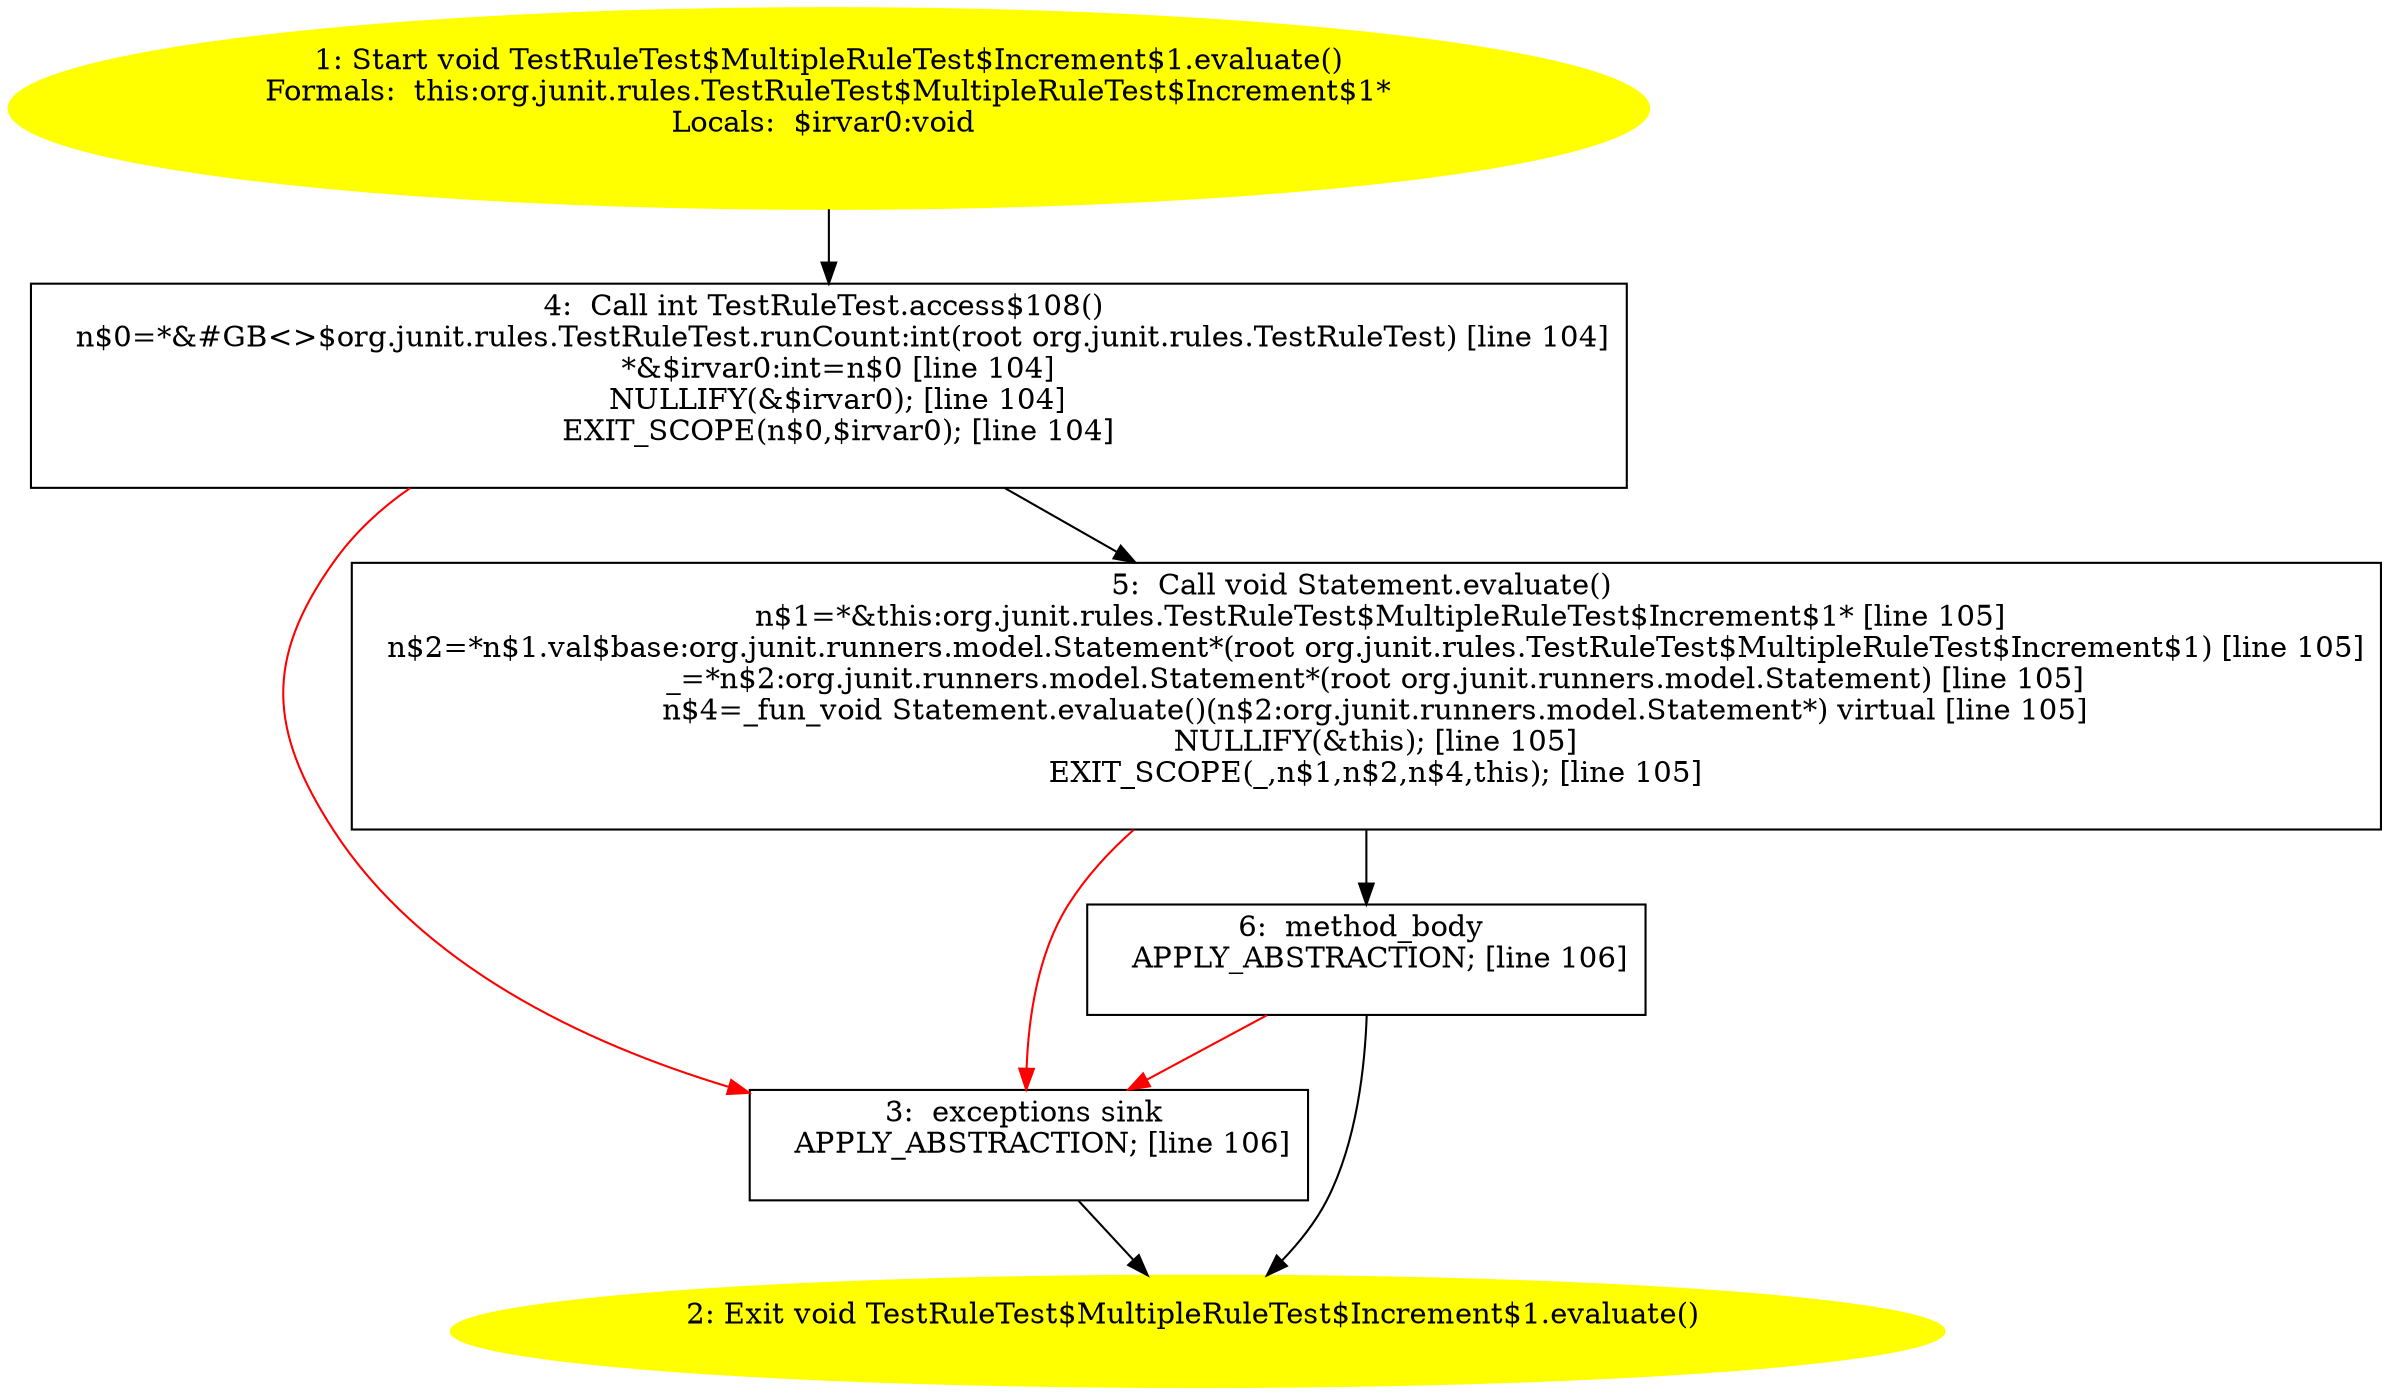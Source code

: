 /* @generated */
digraph cfg {
"org.junit.rules.TestRuleTest$MultipleRuleTest$Increment$1.evaluate():void.60da2980bafbc7d43ad4538d9960b71d_1" [label="1: Start void TestRuleTest$MultipleRuleTest$Increment$1.evaluate()\nFormals:  this:org.junit.rules.TestRuleTest$MultipleRuleTest$Increment$1*\nLocals:  $irvar0:void \n  " color=yellow style=filled]
	

	 "org.junit.rules.TestRuleTest$MultipleRuleTest$Increment$1.evaluate():void.60da2980bafbc7d43ad4538d9960b71d_1" -> "org.junit.rules.TestRuleTest$MultipleRuleTest$Increment$1.evaluate():void.60da2980bafbc7d43ad4538d9960b71d_4" ;
"org.junit.rules.TestRuleTest$MultipleRuleTest$Increment$1.evaluate():void.60da2980bafbc7d43ad4538d9960b71d_2" [label="2: Exit void TestRuleTest$MultipleRuleTest$Increment$1.evaluate() \n  " color=yellow style=filled]
	

"org.junit.rules.TestRuleTest$MultipleRuleTest$Increment$1.evaluate():void.60da2980bafbc7d43ad4538d9960b71d_3" [label="3:  exceptions sink \n   APPLY_ABSTRACTION; [line 106]\n " shape="box"]
	

	 "org.junit.rules.TestRuleTest$MultipleRuleTest$Increment$1.evaluate():void.60da2980bafbc7d43ad4538d9960b71d_3" -> "org.junit.rules.TestRuleTest$MultipleRuleTest$Increment$1.evaluate():void.60da2980bafbc7d43ad4538d9960b71d_2" ;
"org.junit.rules.TestRuleTest$MultipleRuleTest$Increment$1.evaluate():void.60da2980bafbc7d43ad4538d9960b71d_4" [label="4:  Call int TestRuleTest.access$108() \n   n$0=*&#GB<>$org.junit.rules.TestRuleTest.runCount:int(root org.junit.rules.TestRuleTest) [line 104]\n  *&$irvar0:int=n$0 [line 104]\n  NULLIFY(&$irvar0); [line 104]\n  EXIT_SCOPE(n$0,$irvar0); [line 104]\n " shape="box"]
	

	 "org.junit.rules.TestRuleTest$MultipleRuleTest$Increment$1.evaluate():void.60da2980bafbc7d43ad4538d9960b71d_4" -> "org.junit.rules.TestRuleTest$MultipleRuleTest$Increment$1.evaluate():void.60da2980bafbc7d43ad4538d9960b71d_5" ;
	 "org.junit.rules.TestRuleTest$MultipleRuleTest$Increment$1.evaluate():void.60da2980bafbc7d43ad4538d9960b71d_4" -> "org.junit.rules.TestRuleTest$MultipleRuleTest$Increment$1.evaluate():void.60da2980bafbc7d43ad4538d9960b71d_3" [color="red" ];
"org.junit.rules.TestRuleTest$MultipleRuleTest$Increment$1.evaluate():void.60da2980bafbc7d43ad4538d9960b71d_5" [label="5:  Call void Statement.evaluate() \n   n$1=*&this:org.junit.rules.TestRuleTest$MultipleRuleTest$Increment$1* [line 105]\n  n$2=*n$1.val$base:org.junit.runners.model.Statement*(root org.junit.rules.TestRuleTest$MultipleRuleTest$Increment$1) [line 105]\n  _=*n$2:org.junit.runners.model.Statement*(root org.junit.runners.model.Statement) [line 105]\n  n$4=_fun_void Statement.evaluate()(n$2:org.junit.runners.model.Statement*) virtual [line 105]\n  NULLIFY(&this); [line 105]\n  EXIT_SCOPE(_,n$1,n$2,n$4,this); [line 105]\n " shape="box"]
	

	 "org.junit.rules.TestRuleTest$MultipleRuleTest$Increment$1.evaluate():void.60da2980bafbc7d43ad4538d9960b71d_5" -> "org.junit.rules.TestRuleTest$MultipleRuleTest$Increment$1.evaluate():void.60da2980bafbc7d43ad4538d9960b71d_6" ;
	 "org.junit.rules.TestRuleTest$MultipleRuleTest$Increment$1.evaluate():void.60da2980bafbc7d43ad4538d9960b71d_5" -> "org.junit.rules.TestRuleTest$MultipleRuleTest$Increment$1.evaluate():void.60da2980bafbc7d43ad4538d9960b71d_3" [color="red" ];
"org.junit.rules.TestRuleTest$MultipleRuleTest$Increment$1.evaluate():void.60da2980bafbc7d43ad4538d9960b71d_6" [label="6:  method_body \n   APPLY_ABSTRACTION; [line 106]\n " shape="box"]
	

	 "org.junit.rules.TestRuleTest$MultipleRuleTest$Increment$1.evaluate():void.60da2980bafbc7d43ad4538d9960b71d_6" -> "org.junit.rules.TestRuleTest$MultipleRuleTest$Increment$1.evaluate():void.60da2980bafbc7d43ad4538d9960b71d_2" ;
	 "org.junit.rules.TestRuleTest$MultipleRuleTest$Increment$1.evaluate():void.60da2980bafbc7d43ad4538d9960b71d_6" -> "org.junit.rules.TestRuleTest$MultipleRuleTest$Increment$1.evaluate():void.60da2980bafbc7d43ad4538d9960b71d_3" [color="red" ];
}
